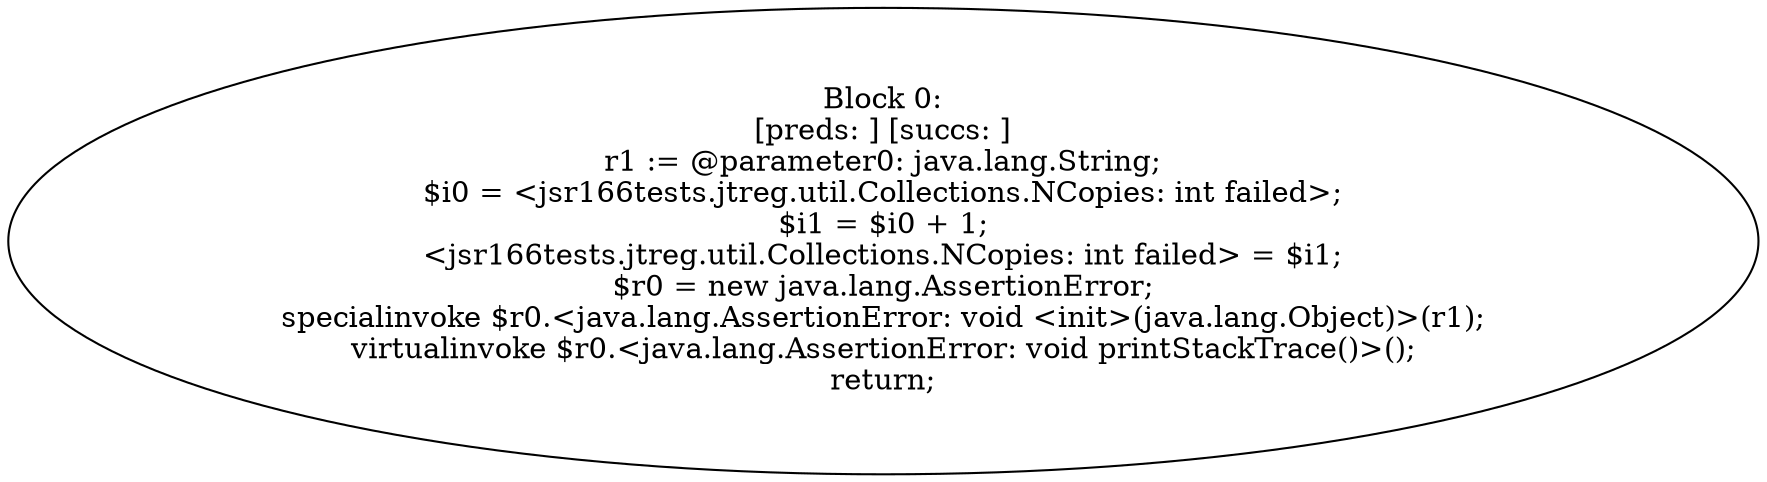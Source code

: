 digraph "unitGraph" {
    "Block 0:
[preds: ] [succs: ]
r1 := @parameter0: java.lang.String;
$i0 = <jsr166tests.jtreg.util.Collections.NCopies: int failed>;
$i1 = $i0 + 1;
<jsr166tests.jtreg.util.Collections.NCopies: int failed> = $i1;
$r0 = new java.lang.AssertionError;
specialinvoke $r0.<java.lang.AssertionError: void <init>(java.lang.Object)>(r1);
virtualinvoke $r0.<java.lang.AssertionError: void printStackTrace()>();
return;
"
}
